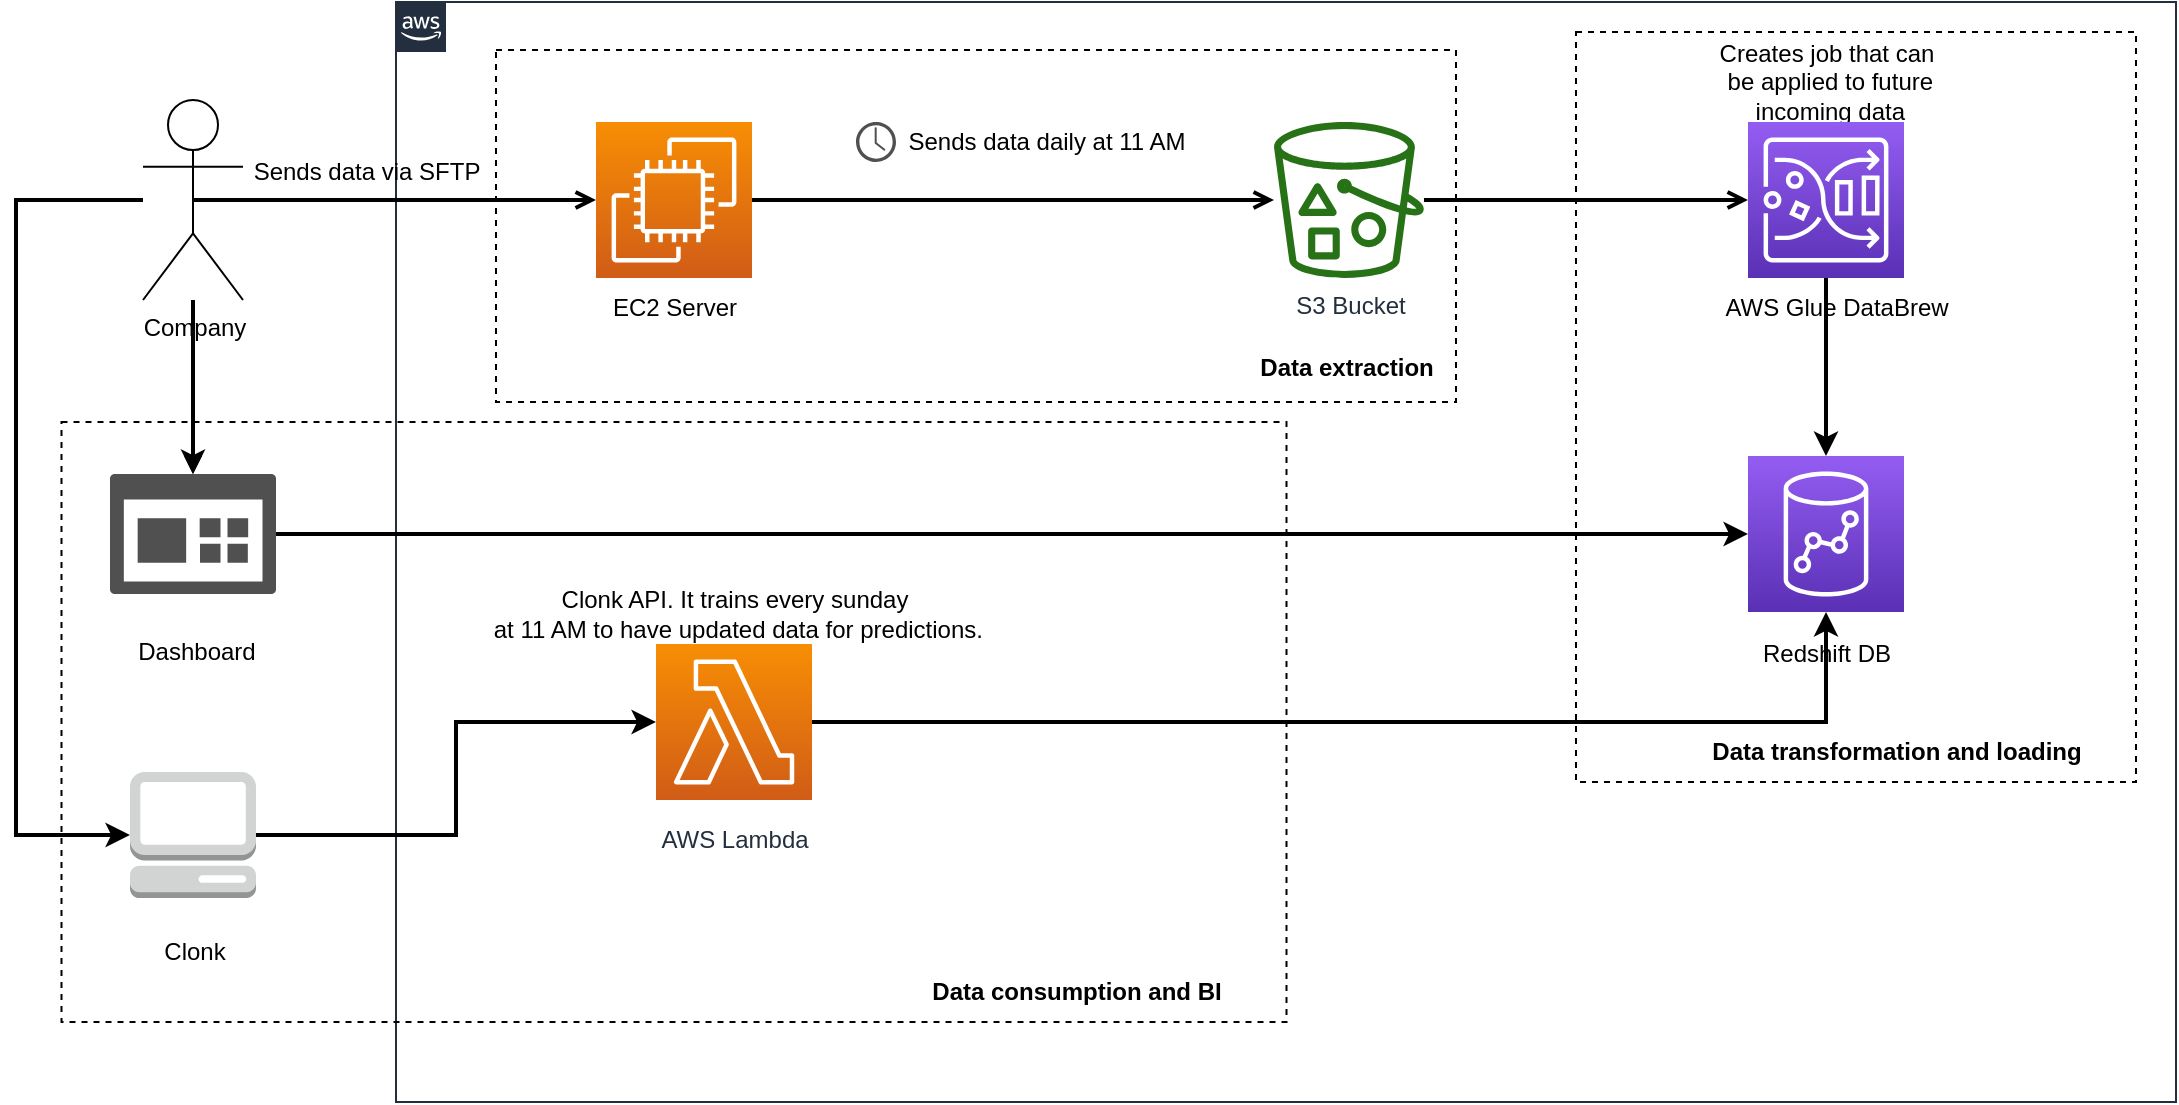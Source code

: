 <mxfile version="20.3.6" type="github">
  <diagram id="Ht1M8jgEwFfnCIfOTk4-" name="Page-1">
    <mxGraphModel dx="1111" dy="705" grid="1" gridSize="10" guides="1" tooltips="1" connect="1" arrows="1" fold="1" page="1" pageScale="1" pageWidth="1169" pageHeight="827" math="0" shadow="0">
      <root>
        <mxCell id="0" />
        <mxCell id="1" parent="0" />
        <mxCell id="UEzPUAAOIrF-is8g5C7q-74" value="" style="points=[[0,0],[0.25,0],[0.5,0],[0.75,0],[1,0],[1,0.25],[1,0.5],[1,0.75],[1,1],[0.75,1],[0.5,1],[0.25,1],[0,1],[0,0.75],[0,0.5],[0,0.25]];outlineConnect=0;gradientColor=none;html=1;whiteSpace=wrap;fontSize=12;fontStyle=0;shape=mxgraph.aws4.group;grIcon=mxgraph.aws4.group_aws_cloud_alt;strokeColor=#232F3E;fillColor=none;verticalAlign=top;align=left;spacingLeft=30;fontColor=#232F3E;dashed=0;labelBackgroundColor=#ffffff;container=1;pointerEvents=0;collapsible=0;recursiveResize=0;" parent="1" vertex="1">
          <mxGeometry x="235" y="139" width="890" height="550" as="geometry" />
        </mxCell>
        <mxCell id="oFimYsPyZa1FVkpFkLgv-26" value="" style="rounded=0;whiteSpace=wrap;html=1;fontColor=#000000;dashed=1;fillColor=none;" vertex="1" parent="UEzPUAAOIrF-is8g5C7q-74">
          <mxGeometry x="50" y="24" width="480" height="176" as="geometry" />
        </mxCell>
        <mxCell id="UEzPUAAOIrF-is8g5C7q-77" value="S3 Bucket" style="outlineConnect=0;fontColor=#232F3E;gradientColor=none;fillColor=#277116;strokeColor=none;dashed=0;verticalLabelPosition=bottom;verticalAlign=top;align=center;html=1;fontSize=12;fontStyle=0;aspect=fixed;pointerEvents=1;shape=mxgraph.aws4.bucket_with_objects;labelBackgroundColor=#ffffff;" parent="UEzPUAAOIrF-is8g5C7q-74" vertex="1">
          <mxGeometry x="439" y="60" width="75" height="78" as="geometry" />
        </mxCell>
        <mxCell id="oFimYsPyZa1FVkpFkLgv-5" value="" style="sketch=0;points=[[0,0,0],[0.25,0,0],[0.5,0,0],[0.75,0,0],[1,0,0],[0,1,0],[0.25,1,0],[0.5,1,0],[0.75,1,0],[1,1,0],[0,0.25,0],[0,0.5,0],[0,0.75,0],[1,0.25,0],[1,0.5,0],[1,0.75,0]];outlineConnect=0;fontColor=#232F3E;gradientColor=#F78E04;gradientDirection=north;fillColor=#D05C17;strokeColor=#ffffff;dashed=0;verticalLabelPosition=bottom;verticalAlign=top;align=center;html=1;fontSize=12;fontStyle=0;aspect=fixed;shape=mxgraph.aws4.resourceIcon;resIcon=mxgraph.aws4.ec2;" vertex="1" parent="UEzPUAAOIrF-is8g5C7q-74">
          <mxGeometry x="100" y="60" width="78" height="78" as="geometry" />
        </mxCell>
        <mxCell id="UEzPUAAOIrF-is8g5C7q-89" value="" style="edgeStyle=orthogonalEdgeStyle;rounded=0;orthogonalLoop=1;jettySize=auto;html=1;endArrow=open;endFill=0;strokeWidth=2;exitX=1;exitY=0.5;exitDx=0;exitDy=0;exitPerimeter=0;" parent="UEzPUAAOIrF-is8g5C7q-74" source="oFimYsPyZa1FVkpFkLgv-5" target="UEzPUAAOIrF-is8g5C7q-77" edge="1">
          <mxGeometry relative="1" as="geometry">
            <Array as="points" />
          </mxGeometry>
        </mxCell>
        <mxCell id="oFimYsPyZa1FVkpFkLgv-7" value="EC2 Server" style="text;html=1;align=center;verticalAlign=middle;resizable=0;points=[];autosize=1;strokeColor=none;fillColor=none;" vertex="1" parent="UEzPUAAOIrF-is8g5C7q-74">
          <mxGeometry x="94" y="138" width="90" height="30" as="geometry" />
        </mxCell>
        <mxCell id="oFimYsPyZa1FVkpFkLgv-10" value="" style="sketch=0;pointerEvents=1;shadow=0;dashed=0;html=1;strokeColor=none;fillColor=#505050;labelPosition=center;verticalLabelPosition=bottom;verticalAlign=top;outlineConnect=0;align=center;shape=mxgraph.office.concepts.clock;fontColor=#CC6600;" vertex="1" parent="UEzPUAAOIrF-is8g5C7q-74">
          <mxGeometry x="230" y="60" width="20" height="20" as="geometry" />
        </mxCell>
        <mxCell id="oFimYsPyZa1FVkpFkLgv-11" value="&lt;font&gt;Sends data daily at 11 AM&lt;/font&gt;" style="text;html=1;align=center;verticalAlign=middle;resizable=0;points=[];autosize=1;strokeColor=none;fillColor=none;fontColor=#000000;" vertex="1" parent="UEzPUAAOIrF-is8g5C7q-74">
          <mxGeometry x="245" y="55" width="160" height="30" as="geometry" />
        </mxCell>
        <mxCell id="UEzPUAAOIrF-is8g5C7q-107" value="" style="rounded=0;whiteSpace=wrap;html=1;labelBackgroundColor=none;fillColor=none;dashed=1;container=1;pointerEvents=0;collapsible=0;recursiveResize=0;" parent="UEzPUAAOIrF-is8g5C7q-74" vertex="1">
          <mxGeometry x="-167.25" y="210" width="612.5" height="300" as="geometry" />
        </mxCell>
        <mxCell id="UEzPUAAOIrF-is8g5C7q-85" value="AWS Lambda" style="outlineConnect=0;fontColor=#232F3E;gradientColor=#F78E04;gradientDirection=north;fillColor=#D05C17;strokeColor=#ffffff;dashed=0;verticalLabelPosition=bottom;verticalAlign=top;align=center;html=1;fontSize=12;fontStyle=0;aspect=fixed;shape=mxgraph.aws4.resourceIcon;resIcon=mxgraph.aws4.lambda;labelBackgroundColor=#ffffff;spacingTop=6;" parent="UEzPUAAOIrF-is8g5C7q-107" vertex="1">
          <mxGeometry x="297.25" y="111" width="78" height="78" as="geometry" />
        </mxCell>
        <mxCell id="oFimYsPyZa1FVkpFkLgv-37" value="Clonk API. It trains every sunday&lt;br&gt;&amp;nbsp;at 11 AM to have updated data for predictions." style="text;html=1;align=center;verticalAlign=middle;resizable=0;points=[];autosize=1;strokeColor=none;fillColor=none;fontColor=#000000;" vertex="1" parent="UEzPUAAOIrF-is8g5C7q-107">
          <mxGeometry x="201.25" y="76" width="270" height="40" as="geometry" />
        </mxCell>
        <mxCell id="oFimYsPyZa1FVkpFkLgv-41" value="&lt;b&gt;Data consumption and BI&lt;/b&gt;" style="text;html=1;align=center;verticalAlign=middle;resizable=0;points=[];autosize=1;strokeColor=none;fillColor=none;fontColor=#000000;" vertex="1" parent="UEzPUAAOIrF-is8g5C7q-107">
          <mxGeometry x="422.5" y="270" width="170" height="30" as="geometry" />
        </mxCell>
        <mxCell id="UEzPUAAOIrF-is8g5C7q-108" value="" style="rounded=0;whiteSpace=wrap;html=1;labelBackgroundColor=none;fillColor=none;dashed=1;container=1;pointerEvents=0;collapsible=0;recursiveResize=0;" parent="UEzPUAAOIrF-is8g5C7q-74" vertex="1">
          <mxGeometry x="590" y="15" width="280" height="375" as="geometry" />
        </mxCell>
        <mxCell id="oFimYsPyZa1FVkpFkLgv-15" value="" style="sketch=0;points=[[0,0,0],[0.25,0,0],[0.5,0,0],[0.75,0,0],[1,0,0],[0,1,0],[0.25,1,0],[0.5,1,0],[0.75,1,0],[1,1,0],[0,0.25,0],[0,0.5,0],[0,0.75,0],[1,0.25,0],[1,0.5,0],[1,0.75,0]];outlineConnect=0;fontColor=#232F3E;gradientColor=#945DF2;gradientDirection=north;fillColor=#5A30B5;strokeColor=#ffffff;dashed=0;verticalLabelPosition=bottom;verticalAlign=top;align=center;html=1;fontSize=12;fontStyle=0;aspect=fixed;shape=mxgraph.aws4.resourceIcon;resIcon=mxgraph.aws4.redshift;" vertex="1" parent="UEzPUAAOIrF-is8g5C7q-108">
          <mxGeometry x="86" y="212" width="78" height="78" as="geometry" />
        </mxCell>
        <mxCell id="oFimYsPyZa1FVkpFkLgv-14" value="Creates job that can&lt;br&gt;&amp;nbsp;be applied to&amp;nbsp;future&lt;br&gt;&amp;nbsp;incoming data" style="text;html=1;align=center;verticalAlign=middle;resizable=0;points=[];autosize=1;strokeColor=none;fillColor=none;fontColor=#000000;" vertex="1" parent="UEzPUAAOIrF-is8g5C7q-108">
          <mxGeometry x="60" y="-5" width="130" height="60" as="geometry" />
        </mxCell>
        <mxCell id="oFimYsPyZa1FVkpFkLgv-12" value="" style="sketch=0;points=[[0,0,0],[0.25,0,0],[0.5,0,0],[0.75,0,0],[1,0,0],[0,1,0],[0.25,1,0],[0.5,1,0],[0.75,1,0],[1,1,0],[0,0.25,0],[0,0.5,0],[0,0.75,0],[1,0.25,0],[1,0.5,0],[1,0.75,0]];outlineConnect=0;fontColor=#232F3E;gradientColor=#945DF2;gradientDirection=north;fillColor=#5A30B5;strokeColor=#ffffff;dashed=0;verticalLabelPosition=bottom;verticalAlign=top;align=center;html=1;fontSize=12;fontStyle=0;aspect=fixed;shape=mxgraph.aws4.resourceIcon;resIcon=mxgraph.aws4.glue_databrew;" vertex="1" parent="UEzPUAAOIrF-is8g5C7q-108">
          <mxGeometry x="86" y="45" width="78" height="78" as="geometry" />
        </mxCell>
        <mxCell id="oFimYsPyZa1FVkpFkLgv-18" style="edgeStyle=orthogonalEdgeStyle;rounded=0;orthogonalLoop=1;jettySize=auto;html=1;fontColor=#000000;strokeWidth=2;startArrow=none;" edge="1" parent="UEzPUAAOIrF-is8g5C7q-108" source="oFimYsPyZa1FVkpFkLgv-12" target="oFimYsPyZa1FVkpFkLgv-15">
          <mxGeometry relative="1" as="geometry">
            <Array as="points" />
          </mxGeometry>
        </mxCell>
        <mxCell id="oFimYsPyZa1FVkpFkLgv-40" value="&lt;b&gt;Data transformation and loading&lt;/b&gt;" style="text;html=1;align=center;verticalAlign=middle;resizable=0;points=[];autosize=1;strokeColor=none;fillColor=none;fontColor=#000000;" vertex="1" parent="UEzPUAAOIrF-is8g5C7q-108">
          <mxGeometry x="55" y="345" width="210" height="30" as="geometry" />
        </mxCell>
        <mxCell id="oFimYsPyZa1FVkpFkLgv-13" value="AWS Glue DataBrew" style="text;html=1;align=center;verticalAlign=middle;resizable=0;points=[];autosize=1;strokeColor=none;fillColor=none;fontColor=#000000;" vertex="1" parent="UEzPUAAOIrF-is8g5C7q-108">
          <mxGeometry x="60" y="123" width="140" height="30" as="geometry" />
        </mxCell>
        <mxCell id="oFimYsPyZa1FVkpFkLgv-16" value="Redshift DB" style="text;html=1;align=center;verticalAlign=middle;resizable=0;points=[];autosize=1;strokeColor=none;fillColor=none;fontColor=#000000;" vertex="1" parent="UEzPUAAOIrF-is8g5C7q-108">
          <mxGeometry x="80" y="296" width="90" height="30" as="geometry" />
        </mxCell>
        <mxCell id="oFimYsPyZa1FVkpFkLgv-33" style="edgeStyle=orthogonalEdgeStyle;rounded=0;orthogonalLoop=1;jettySize=auto;html=1;strokeWidth=2;fontColor=#000000;" edge="1" parent="UEzPUAAOIrF-is8g5C7q-74" source="UEzPUAAOIrF-is8g5C7q-85" target="oFimYsPyZa1FVkpFkLgv-15">
          <mxGeometry relative="1" as="geometry" />
        </mxCell>
        <mxCell id="UEzPUAAOIrF-is8g5C7q-106" style="edgeStyle=orthogonalEdgeStyle;rounded=0;orthogonalLoop=1;jettySize=auto;html=1;endArrow=open;endFill=0;strokeWidth=2;entryX=0;entryY=0.5;entryDx=0;entryDy=0;entryPerimeter=0;" parent="UEzPUAAOIrF-is8g5C7q-74" source="UEzPUAAOIrF-is8g5C7q-77" target="oFimYsPyZa1FVkpFkLgv-12" edge="1">
          <mxGeometry relative="1" as="geometry">
            <mxPoint x="740" y="99" as="targetPoint" />
          </mxGeometry>
        </mxCell>
        <mxCell id="oFimYsPyZa1FVkpFkLgv-39" value="&lt;b&gt;Data extraction&lt;/b&gt;" style="text;html=1;align=center;verticalAlign=middle;resizable=0;points=[];autosize=1;strokeColor=none;fillColor=none;fontColor=#000000;" vertex="1" parent="UEzPUAAOIrF-is8g5C7q-74">
          <mxGeometry x="420" y="168" width="110" height="30" as="geometry" />
        </mxCell>
        <mxCell id="oFimYsPyZa1FVkpFkLgv-28" style="edgeStyle=orthogonalEdgeStyle;rounded=0;orthogonalLoop=1;jettySize=auto;html=1;entryX=0.5;entryY=0;entryDx=0;entryDy=0;entryPerimeter=0;fontColor=#000000;" edge="1" parent="1" source="oFimYsPyZa1FVkpFkLgv-3" target="oFimYsPyZa1FVkpFkLgv-19">
          <mxGeometry relative="1" as="geometry" />
        </mxCell>
        <mxCell id="oFimYsPyZa1FVkpFkLgv-30" value="" style="edgeStyle=orthogonalEdgeStyle;rounded=0;orthogonalLoop=1;jettySize=auto;html=1;fontColor=#000000;strokeWidth=2;" edge="1" parent="1" source="oFimYsPyZa1FVkpFkLgv-3" target="oFimYsPyZa1FVkpFkLgv-19">
          <mxGeometry relative="1" as="geometry" />
        </mxCell>
        <mxCell id="oFimYsPyZa1FVkpFkLgv-38" style="edgeStyle=orthogonalEdgeStyle;rounded=0;orthogonalLoop=1;jettySize=auto;html=1;entryX=0;entryY=0.5;entryDx=0;entryDy=0;entryPerimeter=0;strokeWidth=2;fontColor=#000000;" edge="1" parent="1" source="oFimYsPyZa1FVkpFkLgv-3" target="oFimYsPyZa1FVkpFkLgv-31">
          <mxGeometry relative="1" as="geometry">
            <Array as="points">
              <mxPoint x="45" y="238" />
              <mxPoint x="45" y="556" />
            </Array>
          </mxGeometry>
        </mxCell>
        <mxCell id="oFimYsPyZa1FVkpFkLgv-3" value="Company" style="shape=umlActor;verticalLabelPosition=bottom;verticalAlign=top;html=1;outlineConnect=0;" vertex="1" parent="1">
          <mxGeometry x="108.5" y="188" width="50" height="100" as="geometry" />
        </mxCell>
        <mxCell id="UEzPUAAOIrF-is8g5C7q-88" value="" style="edgeStyle=orthogonalEdgeStyle;rounded=0;orthogonalLoop=1;jettySize=auto;html=1;endArrow=open;endFill=0;strokeWidth=2;exitX=0.5;exitY=0.5;exitDx=0;exitDy=0;exitPerimeter=0;entryX=0;entryY=0.5;entryDx=0;entryDy=0;entryPerimeter=0;" parent="1" source="oFimYsPyZa1FVkpFkLgv-3" target="oFimYsPyZa1FVkpFkLgv-5" edge="1">
          <mxGeometry relative="1" as="geometry">
            <mxPoint x="323.0" y="238" as="sourcePoint" />
          </mxGeometry>
        </mxCell>
        <mxCell id="oFimYsPyZa1FVkpFkLgv-6" value="Sends data via SFTP" style="text;html=1;align=center;verticalAlign=middle;resizable=0;points=[];autosize=1;strokeColor=none;fillColor=none;" vertex="1" parent="1">
          <mxGeometry x="150" y="209" width="140" height="30" as="geometry" />
        </mxCell>
        <mxCell id="oFimYsPyZa1FVkpFkLgv-21" style="edgeStyle=orthogonalEdgeStyle;rounded=0;orthogonalLoop=1;jettySize=auto;html=1;entryX=0;entryY=0.5;entryDx=0;entryDy=0;entryPerimeter=0;fontColor=#000000;strokeWidth=2;" edge="1" parent="1" source="oFimYsPyZa1FVkpFkLgv-19" target="oFimYsPyZa1FVkpFkLgv-15">
          <mxGeometry relative="1" as="geometry" />
        </mxCell>
        <mxCell id="oFimYsPyZa1FVkpFkLgv-19" value="" style="sketch=0;pointerEvents=1;shadow=0;dashed=0;html=1;strokeColor=none;labelPosition=center;verticalLabelPosition=bottom;verticalAlign=top;align=center;fillColor=#505050;shape=mxgraph.mscae.intune.dashboard;fontColor=#000000;" vertex="1" parent="1">
          <mxGeometry x="92" y="375" width="83" height="60" as="geometry" />
        </mxCell>
        <mxCell id="oFimYsPyZa1FVkpFkLgv-27" value="Dashboard" style="text;html=1;align=center;verticalAlign=middle;resizable=0;points=[];autosize=1;strokeColor=none;fillColor=none;fontColor=#000000;" vertex="1" parent="1">
          <mxGeometry x="95" y="449" width="80" height="30" as="geometry" />
        </mxCell>
        <mxCell id="oFimYsPyZa1FVkpFkLgv-34" style="edgeStyle=orthogonalEdgeStyle;rounded=0;orthogonalLoop=1;jettySize=auto;html=1;strokeWidth=2;fontColor=#000000;" edge="1" parent="1" source="oFimYsPyZa1FVkpFkLgv-31" target="UEzPUAAOIrF-is8g5C7q-85">
          <mxGeometry relative="1" as="geometry" />
        </mxCell>
        <mxCell id="oFimYsPyZa1FVkpFkLgv-31" value="" style="outlineConnect=0;dashed=0;verticalLabelPosition=bottom;verticalAlign=top;align=center;html=1;shape=mxgraph.aws3.management_console;fillColor=#D2D3D3;gradientColor=none;fontColor=#000000;" vertex="1" parent="1">
          <mxGeometry x="102" y="524" width="63" height="63" as="geometry" />
        </mxCell>
        <mxCell id="oFimYsPyZa1FVkpFkLgv-32" value="Clonk" style="text;html=1;align=center;verticalAlign=middle;resizable=0;points=[];autosize=1;strokeColor=none;fillColor=none;fontColor=#000000;" vertex="1" parent="1">
          <mxGeometry x="108.5" y="599" width="50" height="30" as="geometry" />
        </mxCell>
      </root>
    </mxGraphModel>
  </diagram>
</mxfile>
